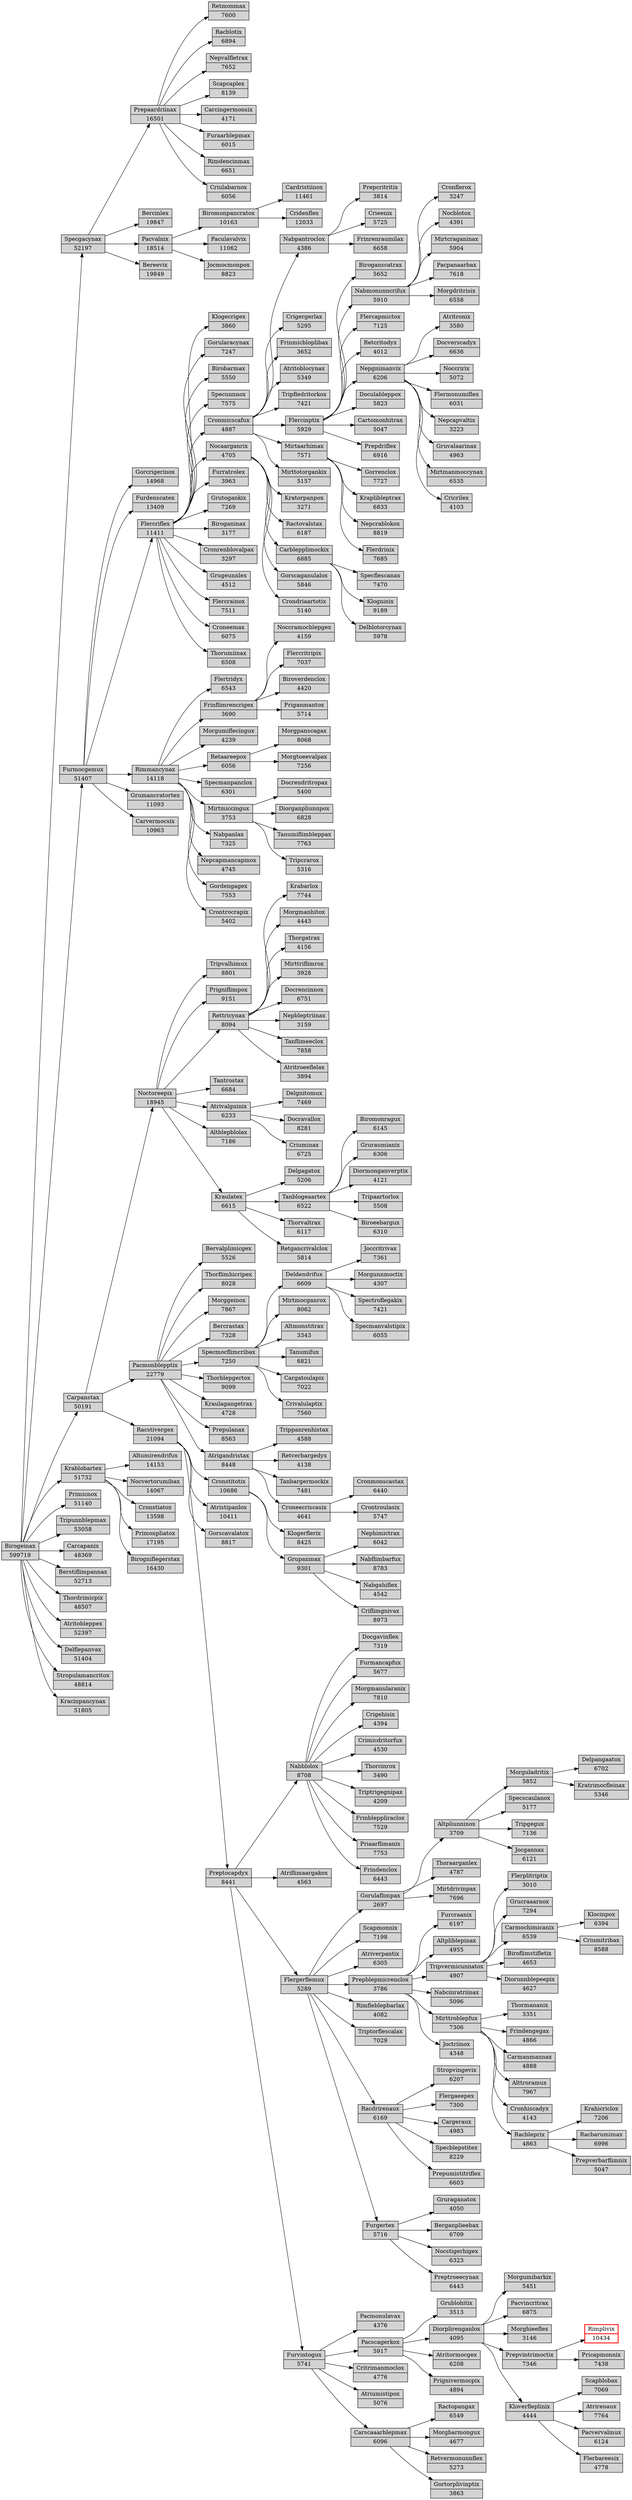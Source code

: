 digraph g { 
graph [rankdir=LR]
node [shape=record fillcolor=lightgrey style=filled]
  Birogeinax [label="Birogeinax|599719"]
  Specgacynax [label="Specgacynax|52197"]
  Prepaardriinax [label="Prepaardriinax|16501"]
  Retmonmax [label="Retmonmax|7600"]
  Racblotix [label="Racblotix|6894"]
  Nepvalfletrax [label="Nepvalfletrax|7652"]
  Scapcaplex [label="Scapcaplex|8139"]
  Carcingermonsix [label="Carcingermonsix|4171"]
  Furaarblepmax [label="Furaarblepmax|6015"]
  Rimdencinmax [label="Rimdencinmax|6651"]
  Criulabarnox [label="Criulabarnox|6056"]
  Bercinlex [label="Bercinlex|19847"]
  Pacvalnix [label="Pacvalnix|18514"]
  Biromonpancratox [label="Biromonpancratox|10163"]
  Cardristiinox [label="Cardristiinox|11461"]
  Cridenflex [label="Cridenflex|12033"]
  Paculavalvix [label="Paculavalvix|11062"]
  Jocmocmonpox [label="Jocmocmonpox|8823"]
  Bereevix [label="Bereevix|19849"]
  Furmocgemux [label="Furmocgemux|51407"]
  Gorcrigerinox [label="Gorcrigerinox|14968"]
  Furdenscatex [label="Furdenscatex|13409"]
  Flercriflex [label="Flercriflex|11411"]
  Klogecrigex [label="Klogecrigex|3860"]
  Gorularacynax [label="Gorularacynax|7247"]
  Birobarmax [label="Birobarmax|5550"]
  Specunnnox [label="Specunnnox|7575"]
  Cronmicscafux [label="Cronmicscafux|4887"]
  Nabpantroclox [label="Nabpantroclox|4386"]
  Prepcritritix [label="Prepcritritix|3814"]
  Crieenix [label="Crieenix|5725"]
  Frinrenraumilax [label="Frinrenraumilax|6658"]
  Crigergerlax [label="Crigergerlax|5295"]
  Frinmicbloplibax [label="Frinmicbloplibax|3652"]
  Atritoblocynax [label="Atritoblocynax|5349"]
  Tripfledritorkox [label="Tripfledritorkox|7421"]
  Flercinptix [label="Flercinptix|5929"]
  Biroganscatrax [label="Biroganscatrax|5652"]
  Nabmonunncrifux [label="Nabmonunncrifux|5910"]
  Cronflerox [label="Cronflerox|3247"]
  Nocblotox [label="Nocblotox|4391"]
  Mirtcraganinax [label="Mirtcraganinax|5904"]
  Pacpanaarbax [label="Pacpanaarbax|7618"]
  Morgdritrisix [label="Morgdritrisix|6558"]
  Flercapmictox [label="Flercapmictox|7125"]
  Retcritodyx [label="Retcritodyx|4012"]
  Nepgnimanvix [label="Nepgnimanvix|6206"]
  Atritronix [label="Atritronix|3580"]
  Docverscadyx [label="Docverscadyx|6636"]
  Noccririx [label="Noccririx|5072"]
  Flermonumiflex [label="Flermonumiflex|6031"]
  Nepcapvaltix [label="Nepcapvaltix|3223"]
  Gruvalaarinax [label="Gruvalaarinax|4963"]
  Mirtmanmoccynax [label="Mirtmanmoccynax|6535"]
  Cricrilex [label="Cricrilex|4103"]
  Doculableppox [label="Doculableppox|5823"]
  Cartomonhitrax [label="Cartomonhitrax|5047"]
  Prepdriflex [label="Prepdriflex|6916"]
  Mirtaarhimax [label="Mirtaarhimax|7571"]
  Gorrenclox [label="Gorrenclox|7727"]
  Kraplibleptrax [label="Kraplibleptrax|6833"]
  Nepcrablokox [label="Nepcrablokox|8819"]
  Flerdrinix [label="Flerdrinix|7685"]
  Mirttotorgankix [label="Mirttotorgankix|5157"]
  Nocaarganrix [label="Nocaarganrix|4705"]
  Kratorpanpox [label="Kratorpanpox|3271"]
  Ractovalstax [label="Ractovalstax|6187"]
  Carblepplimockix [label="Carblepplimockix|6885"]
  Specflescanax [label="Specflescanax|7470"]
  Klogninix [label="Klogninix|9189"]
  Delblotorcynax [label="Delblotorcynax|5978"]
  Gorscaganulalox [label="Gorscaganulalox|5846"]
  Crondriaartotix [label="Crondriaartotix|5140"]
  Furratrolex [label="Furratrolex|3963"]
  Grutogankix [label="Grutogankix|7269"]
  Biroganinax [label="Biroganinax|3177"]
  Cronrenblovalpax [label="Cronrenblovalpax|3297"]
  Grugeunnlex [label="Grugeunnlex|4512"]
  Flercrainox [label="Flercrainox|7511"]
  Croneemax [label="Croneemax|6075"]
  Thorumiinax [label="Thorumiinax|6508"]
  Rimmancynax [label="Rimmancynax|14118"]
  Flertridyx [label="Flertridyx|6543"]
  Frinflimrencrigex [label="Frinflimrencrigex|3690"]
  Noccramocblepgex [label="Noccramocblepgex|4159"]
  Flercritripix [label="Flercritripix|7037"]
  Biroverdenclox [label="Biroverdenclox|4420"]
  Priganmantox [label="Priganmantox|5714"]
  Morgumiflecingux [label="Morgumiflecingux|4239"]
  Retaareepox [label="Retaareepox|6056"]
  Morgpanscagax [label="Morgpanscagax|8068"]
  Morgtoeevalpax [label="Morgtoeevalpax|7256"]
  Specmanpanclox [label="Specmanpanclox|6301"]
  Mirtmiccingux [label="Mirtmiccingux|3753"]
  Docrendritropax [label="Docrendritropax|5400"]
  Diorganpliunnpox [label="Diorganpliunnpox|6828"]
  Tanumiflimbleppax [label="Tanumiflimbleppax|7763"]
  Tripcrarox [label="Tripcrarox|5316"]
  Nabpanlax [label="Nabpanlax|7325"]
  Nepcapmancapinox [label="Nepcapmancapinox|4745"]
  Gordengagex [label="Gordengagex|7553"]
  Crontrocrapix [label="Crontrocrapix|5402"]
  Grumancratortex [label="Grumancratortex|11093"]
  Carvermocsix [label="Carvermocsix|10963"]
  Carpanstax [label="Carpanstax|50191"]
  Noctoreepix [label="Noctoreepix|18945"]
  Tripvalhimux [label="Tripvalhimux|8801"]
  Prigniflimpox [label="Prigniflimpox|9151"]
  Rettricynax [label="Rettricynax|8094"]
  Krabarlox [label="Krabarlox|7744"]
  Morgmanhitox [label="Morgmanhitox|4443"]
  Thorgatrax [label="Thorgatrax|4156"]
  Mirttriflimrox [label="Mirttriflimrox|3928"]
  Docrencinnox [label="Docrencinnox|6751"]
  Nepbleptriinax [label="Nepbleptriinax|3159"]
  Tanflimeeclox [label="Tanflimeeclox|7858"]
  Atritroeeflelax [label="Atritroeeflelax|3894"]
  Tantrostax [label="Tantrostax|6684"]
  Atrivalgninix [label="Atrivalgninix|6233"]
  Delgnitomux [label="Delgnitomux|7469"]
  Docravallox [label="Docravallox|8281"]
  Criuminax [label="Criuminax|6725"]
  Altblepblolax [label="Altblepblolax|7186"]
  Kraulatex [label="Kraulatex|6615"]
  Delgagatox [label="Delgagatox|5206"]
  Tanblogeaartex [label="Tanblogeaartex|6522"]
  Biromonragux [label="Biromonragux|6145"]
  Gruraumianix [label="Gruraumianix|6306"]
  Diormonganverptix [label="Diormonganverptix|4121"]
  Tripaartorlox [label="Tripaartorlox|5508"]
  Biroeebargux [label="Biroeebargux|6310"]
  Thorvaltrax [label="Thorvaltrax|6117"]
  Retgancrivalclox [label="Retgancrivalclox|5814"]
  Pacmonblepptix [label="Pacmonblepptix|22779"]
  Bervalplimicgex [label="Bervalplimicgex|5526"]
  Thorflimhicripex [label="Thorflimhicripex|8028"]
  Morggeinox [label="Morggeinox|7867"]
  Bercrastax [label="Bercrastax|7328"]
  Specmocflimcribax [label="Specmocflimcribax|7250"]
  Deldendrifux [label="Deldendrifux|6609"]
  Joccritrivax [label="Joccritrivax|7361"]
  Morgunnmoctix [label="Morgunnmoctix|4307"]
  Spectroflegakix [label="Spectroflegakix|7421"]
  Specmanvalstipix [label="Specmanvalstipix|6055"]
  Mirtmocganrox [label="Mirtmocganrox|8062"]
  Altmonstitrax [label="Altmonstitrax|3343"]
  Tanumifux [label="Tanumifux|6821"]
  Cargatoulapix [label="Cargatoulapix|7022"]
  Crivalulaptix [label="Crivalulaptix|7560"]
  Thorblepgertox [label="Thorblepgertox|9099"]
  Kraulagangetrax [label="Kraulagangetrax|4728"]
  Prepulanax [label="Prepulanax|8563"]
  Atrigandristax [label="Atrigandristax|8448"]
  Trippanrenhistax [label="Trippanrenhistax|4588"]
  Retverbargedyx [label="Retverbargedyx|4138"]
  Tanbargermockix [label="Tanbargermockix|7481"]
  Croneecriscasix [label="Croneecriscasix|4641"]
  Cronmonscastax [label="Cronmonscastax|6440"]
  Crontroulasix [label="Crontroulasix|5747"]
  Racstivergex [label="Racstivergex|21094"]
  Cronstitotix [label="Cronstitotix|10686"]
  Klogerflerix [label="Klogerflerix|8425"]
  Grupanmax [label="Grupanmax|9301"]
  Nephimictrax [label="Nephimictrax|6042"]
  Nabflimbarfux [label="Nabflimbarfux|8783"]
  Nabgahiflex [label="Nabgahiflex|4542"]
  Criflimgnivax [label="Criflimgnivax|8973"]
  Atristipanlox [label="Atristipanlox|10411"]
  Gorscavalatox [label="Gorscavalatox|8817"]
  Preptocapdyx [label="Preptocapdyx|8441"]
  Nabblolox [label="Nabblolox|8708"]
  Docgavinflex [label="Docgavinflex|7319"]
  Furmancapfux [label="Furmancapfux|5677"]
  Morgmanularanix [label="Morgmanularanix|7810"]
  Crigehisix [label="Crigehisix|4394"]
  Crimicdritorfux [label="Crimicdritorfux|4530"]
  Thorcinrox [label="Thorcinrox|3490"]
  Triptrigegnipax [label="Triptrigegnipax|4209"]
  Frinbleppliraclox [label="Frinbleppliraclox|7529"]
  Priaarflimanix [label="Priaarflimanix|7753"]
  Frindenclox [label="Frindenclox|6443"]
  Atriflimaargakox [label="Atriflimaargakox|4563"]
  Flergerflemux [label="Flergerflemux|5289"]
  Gorulaflimpax [label="Gorulaflimpax|2697"]
  Altpliunninox [label="Altpliunninox|3709"]
  Morguladritix [label="Morguladritix|5852"]
  Delpangaatox [label="Delpangaatox|6702"]
  Kratrimocfleinax [label="Kratrimocfleinax|5346"]
  Specscaulanox [label="Specscaulanox|5177"]
  Tripgegux [label="Tripgegux|7136"]
  Jocgannax [label="Jocgannax|6121"]
  Thoraarganlex [label="Thoraarganlex|4787"]
  Mirtdrivinpax [label="Mirtdrivinpax|7696"]
  Scapmonnix [label="Scapmonnix|7198"]
  Atriverpantix [label="Atriverpantix|6305"]
  Prepblepmicrenclox [label="Prepblepmicrenclox|3786"]
  Furcraanix [label="Furcraanix|6197"]
  Altpliblepinax [label="Altpliblepinax|4955"]
  Tripvermicunnatox [label="Tripvermicunnatox|4907"]
  Flerplitriptix [label="Flerplitriptix|3010"]
  Grucraaarnox [label="Grucraaarnox|7294"]
  Carmochimicanix [label="Carmochimicanix|6539"]
  Klocinpox [label="Klocinpox|6394"]
  Criumitribax [label="Criumitribax|8588"]
  Biroflimstifletix [label="Biroflimstifletix|4653"]
  Diorunnblepeepix [label="Diorunnblepeepix|4627"]
  Nabcinratriinax [label="Nabcinratriinax|5096"]
  Mirttroblepfux [label="Mirttroblepfux|7306"]
  Thormananix [label="Thormananix|3351"]
  Frindengegax [label="Frindengegax|4866"]
  Carmanmannax [label="Carmanmannax|4888"]
  Alttroramux [label="Alttroramux|7967"]
  Cronhiscadyx [label="Cronhiscadyx|4143"]
  Racbleprix [label="Racbleprix|4863"]
  Krahicriclox [label="Krahicriclox|7206"]
  Racbarumimax [label="Racbarumimax|6996"]
  Prepverbarflimnix [label="Prepverbarflimnix|5047"]
  Joctriinox [label="Joctriinox|4348"]
  Rimfleblepbarlax [label="Rimfleblepbarlax|4082"]
  Triptorflescalax [label="Triptorflescalax|7029"]
  Racdrirenaux [label="Racdrirenaux|6169"]
  Stropvingevix [label="Stropvingevix|6207"]
  Flergaeepex [label="Flergaeepex|7300"]
  Cargeraux [label="Cargeraux|4983"]
  Specblepstitex [label="Specblepstitex|8229"]
  Prepumistitriflex [label="Prepumistitriflex|6603"]
  Furgertex [label="Furgertex|5716"]
  Gruraganatox [label="Gruraganatox|4050"]
  Berganplieebax [label="Berganplieebax|6709"]
  Nocstigerhigex [label="Nocstigerhigex|6323"]
  Preptroeecynax [label="Preptroeecynax|6443"]
  Furvintogux [label="Furvintogux|5741"]
  Pacmonulavax [label="Pacmonulavax|4376"]
  Pacscagerkox [label="Pacscagerkox|5917"]
  Grublohitix [label="Grublohitix|3513"]
  Diorplirenganlox [label="Diorplirenganlox|4095"]
  Morgumibarkix [label="Morgumibarkix|5451"]
  Pacvincritrax [label="Pacvincritrax|6875"]
  Morghieeflex [label="Morghieeflex|3146"]
  Prepvintrimoctix [label="Prepvintrimoctix|7346"]
  Rimplivix [label="Rimplivix|10434" color=red style=bold]
  Pricapmonnix [label="Pricapmonnix|7438"]
  Kloverfleplinix [label="Kloverfleplinix|4444"]
  Scapblobax [label="Scapblobax|7069"]
  Atrirenaux [label="Atrirenaux|7764"]
  Pacvervalmux [label="Pacvervalmux|6124"]
  Flerbareesix [label="Flerbareesix|4778"]
  Atritormocgex [label="Atritormocgex|6208"]
  Prignivermocpix [label="Prignivermocpix|4894"]
  Critrimanmoclox [label="Critrimanmoclox|4776"]
  Atriumistipox [label="Atriumistipox|5076"]
  Carscaaarblepmax [label="Carscaaarblepmax|6096"]
  Ractopangax [label="Ractopangax|6549"]
  Morgbarmongux [label="Morgbarmongux|4677"]
  Retvermonunnflex [label="Retvermonunnflex|5273"]
  Gortorplivinptix [label="Gortorplivinptix|3863"]
  Krablobartex [label="Krablobartex|51732"]
  Altumirendrifux [label="Altumirendrifux|14153"]
  Nocvertorumibax [label="Nocvertorumibax|14067"]
  Cronstiatox [label="Cronstiatox|13598"]
  Primonpliatox [label="Primonpliatox|17195"]
  Birogniflegerstax [label="Birogniflegerstax|16430"]
  Primicnox [label="Primicnox|51140"]
  Tripunnblepmax [label="Tripunnblepmax|53058"]
  Carcapanix [label="Carcapanix|48369"]
  Berstiflimpannax [label="Berstiflimpannax|52713"]
  Thordrimicpix [label="Thordrimicpix|48507"]
  Atritobleppex [label="Atritobleppex|52397"]
  Delflepanvax [label="Delflepanvax|51404"]
  Stropulamancritox [label="Stropulamancritox|48814"]
  Kracinpancynax [label="Kracinpancynax|51805"]
  Birogeinax -> Specgacynax;
  Birogeinax -> Furmocgemux;
  Birogeinax -> Carpanstax;
  Birogeinax -> Krablobartex;
  Birogeinax -> Primicnox;
  Birogeinax -> Tripunnblepmax;
  Birogeinax -> Carcapanix;
  Birogeinax -> Berstiflimpannax;
  Birogeinax -> Thordrimicpix;
  Birogeinax -> Atritobleppex;
  Birogeinax -> Delflepanvax;
  Birogeinax -> Stropulamancritox;
  Birogeinax -> Kracinpancynax;
  Specgacynax -> Prepaardriinax;
  Specgacynax -> Bercinlex;
  Specgacynax -> Pacvalnix;
  Specgacynax -> Bereevix;
  Prepaardriinax -> Retmonmax;
  Prepaardriinax -> Racblotix;
  Prepaardriinax -> Nepvalfletrax;
  Prepaardriinax -> Scapcaplex;
  Prepaardriinax -> Carcingermonsix;
  Prepaardriinax -> Furaarblepmax;
  Prepaardriinax -> Rimdencinmax;
  Prepaardriinax -> Criulabarnox;
  Pacvalnix -> Biromonpancratox;
  Pacvalnix -> Paculavalvix;
  Pacvalnix -> Jocmocmonpox;
  Biromonpancratox -> Cardristiinox;
  Biromonpancratox -> Cridenflex;
  Furmocgemux -> Gorcrigerinox;
  Furmocgemux -> Furdenscatex;
  Furmocgemux -> Flercriflex;
  Furmocgemux -> Rimmancynax;
  Furmocgemux -> Grumancratortex;
  Furmocgemux -> Carvermocsix;
  Flercriflex -> Klogecrigex;
  Flercriflex -> Gorularacynax;
  Flercriflex -> Birobarmax;
  Flercriflex -> Specunnnox;
  Flercriflex -> Cronmicscafux;
  Flercriflex -> Nocaarganrix;
  Flercriflex -> Furratrolex;
  Flercriflex -> Grutogankix;
  Flercriflex -> Biroganinax;
  Flercriflex -> Cronrenblovalpax;
  Flercriflex -> Grugeunnlex;
  Flercriflex -> Flercrainox;
  Flercriflex -> Croneemax;
  Flercriflex -> Thorumiinax;
  Cronmicscafux -> Nabpantroclox;
  Cronmicscafux -> Crigergerlax;
  Cronmicscafux -> Frinmicbloplibax;
  Cronmicscafux -> Atritoblocynax;
  Cronmicscafux -> Tripfledritorkox;
  Cronmicscafux -> Flercinptix;
  Cronmicscafux -> Mirtaarhimax;
  Cronmicscafux -> Mirttotorgankix;
  Nabpantroclox -> Prepcritritix;
  Nabpantroclox -> Crieenix;
  Nabpantroclox -> Frinrenraumilax;
  Flercinptix -> Biroganscatrax;
  Flercinptix -> Nabmonunncrifux;
  Flercinptix -> Flercapmictox;
  Flercinptix -> Retcritodyx;
  Flercinptix -> Nepgnimanvix;
  Flercinptix -> Doculableppox;
  Flercinptix -> Cartomonhitrax;
  Flercinptix -> Prepdriflex;
  Nabmonunncrifux -> Cronflerox;
  Nabmonunncrifux -> Nocblotox;
  Nabmonunncrifux -> Mirtcraganinax;
  Nabmonunncrifux -> Pacpanaarbax;
  Nabmonunncrifux -> Morgdritrisix;
  Nepgnimanvix -> Atritronix;
  Nepgnimanvix -> Docverscadyx;
  Nepgnimanvix -> Noccririx;
  Nepgnimanvix -> Flermonumiflex;
  Nepgnimanvix -> Nepcapvaltix;
  Nepgnimanvix -> Gruvalaarinax;
  Nepgnimanvix -> Mirtmanmoccynax;
  Nepgnimanvix -> Cricrilex;
  Mirtaarhimax -> Gorrenclox;
  Mirtaarhimax -> Kraplibleptrax;
  Mirtaarhimax -> Nepcrablokox;
  Mirtaarhimax -> Flerdrinix;
  Nocaarganrix -> Kratorpanpox;
  Nocaarganrix -> Ractovalstax;
  Nocaarganrix -> Carblepplimockix;
  Nocaarganrix -> Gorscaganulalox;
  Nocaarganrix -> Crondriaartotix;
  Carblepplimockix -> Specflescanax;
  Carblepplimockix -> Klogninix;
  Carblepplimockix -> Delblotorcynax;
  Rimmancynax -> Flertridyx;
  Rimmancynax -> Frinflimrencrigex;
  Rimmancynax -> Morgumiflecingux;
  Rimmancynax -> Retaareepox;
  Rimmancynax -> Specmanpanclox;
  Rimmancynax -> Mirtmiccingux;
  Rimmancynax -> Nabpanlax;
  Rimmancynax -> Nepcapmancapinox;
  Rimmancynax -> Gordengagex;
  Rimmancynax -> Crontrocrapix;
  Frinflimrencrigex -> Noccramocblepgex;
  Frinflimrencrigex -> Flercritripix;
  Frinflimrencrigex -> Biroverdenclox;
  Frinflimrencrigex -> Priganmantox;
  Retaareepox -> Morgpanscagax;
  Retaareepox -> Morgtoeevalpax;
  Mirtmiccingux -> Docrendritropax;
  Mirtmiccingux -> Diorganpliunnpox;
  Mirtmiccingux -> Tanumiflimbleppax;
  Mirtmiccingux -> Tripcrarox;
  Carpanstax -> Noctoreepix;
  Carpanstax -> Pacmonblepptix;
  Carpanstax -> Racstivergex;
  Noctoreepix -> Tripvalhimux;
  Noctoreepix -> Prigniflimpox;
  Noctoreepix -> Rettricynax;
  Noctoreepix -> Tantrostax;
  Noctoreepix -> Atrivalgninix;
  Noctoreepix -> Altblepblolax;
  Noctoreepix -> Kraulatex;
  Rettricynax -> Krabarlox;
  Rettricynax -> Morgmanhitox;
  Rettricynax -> Thorgatrax;
  Rettricynax -> Mirttriflimrox;
  Rettricynax -> Docrencinnox;
  Rettricynax -> Nepbleptriinax;
  Rettricynax -> Tanflimeeclox;
  Rettricynax -> Atritroeeflelax;
  Atrivalgninix -> Delgnitomux;
  Atrivalgninix -> Docravallox;
  Atrivalgninix -> Criuminax;
  Kraulatex -> Delgagatox;
  Kraulatex -> Tanblogeaartex;
  Kraulatex -> Thorvaltrax;
  Kraulatex -> Retgancrivalclox;
  Tanblogeaartex -> Biromonragux;
  Tanblogeaartex -> Gruraumianix;
  Tanblogeaartex -> Diormonganverptix;
  Tanblogeaartex -> Tripaartorlox;
  Tanblogeaartex -> Biroeebargux;
  Pacmonblepptix -> Bervalplimicgex;
  Pacmonblepptix -> Thorflimhicripex;
  Pacmonblepptix -> Morggeinox;
  Pacmonblepptix -> Bercrastax;
  Pacmonblepptix -> Specmocflimcribax;
  Pacmonblepptix -> Thorblepgertox;
  Pacmonblepptix -> Kraulagangetrax;
  Pacmonblepptix -> Prepulanax;
  Pacmonblepptix -> Atrigandristax;
  Specmocflimcribax -> Deldendrifux;
  Specmocflimcribax -> Mirtmocganrox;
  Specmocflimcribax -> Altmonstitrax;
  Specmocflimcribax -> Tanumifux;
  Specmocflimcribax -> Cargatoulapix;
  Specmocflimcribax -> Crivalulaptix;
  Deldendrifux -> Joccritrivax;
  Deldendrifux -> Morgunnmoctix;
  Deldendrifux -> Spectroflegakix;
  Deldendrifux -> Specmanvalstipix;
  Atrigandristax -> Trippanrenhistax;
  Atrigandristax -> Retverbargedyx;
  Atrigandristax -> Tanbargermockix;
  Atrigandristax -> Croneecriscasix;
  Croneecriscasix -> Cronmonscastax;
  Croneecriscasix -> Crontroulasix;
  Racstivergex -> Cronstitotix;
  Racstivergex -> Atristipanlox;
  Racstivergex -> Gorscavalatox;
  Racstivergex -> Preptocapdyx;
  Cronstitotix -> Klogerflerix;
  Cronstitotix -> Grupanmax;
  Grupanmax -> Nephimictrax;
  Grupanmax -> Nabflimbarfux;
  Grupanmax -> Nabgahiflex;
  Grupanmax -> Criflimgnivax;
  Preptocapdyx -> Nabblolox;
  Preptocapdyx -> Atriflimaargakox;
  Preptocapdyx -> Flergerflemux;
  Preptocapdyx -> Furvintogux;
  Nabblolox -> Docgavinflex;
  Nabblolox -> Furmancapfux;
  Nabblolox -> Morgmanularanix;
  Nabblolox -> Crigehisix;
  Nabblolox -> Crimicdritorfux;
  Nabblolox -> Thorcinrox;
  Nabblolox -> Triptrigegnipax;
  Nabblolox -> Frinbleppliraclox;
  Nabblolox -> Priaarflimanix;
  Nabblolox -> Frindenclox;
  Flergerflemux -> Gorulaflimpax;
  Flergerflemux -> Scapmonnix;
  Flergerflemux -> Atriverpantix;
  Flergerflemux -> Prepblepmicrenclox;
  Flergerflemux -> Rimfleblepbarlax;
  Flergerflemux -> Triptorflescalax;
  Flergerflemux -> Racdrirenaux;
  Flergerflemux -> Furgertex;
  Gorulaflimpax -> Altpliunninox;
  Gorulaflimpax -> Thoraarganlex;
  Gorulaflimpax -> Mirtdrivinpax;
  Altpliunninox -> Morguladritix;
  Altpliunninox -> Specscaulanox;
  Altpliunninox -> Tripgegux;
  Altpliunninox -> Jocgannax;
  Morguladritix -> Delpangaatox;
  Morguladritix -> Kratrimocfleinax;
  Prepblepmicrenclox -> Furcraanix;
  Prepblepmicrenclox -> Altpliblepinax;
  Prepblepmicrenclox -> Tripvermicunnatox;
  Prepblepmicrenclox -> Nabcinratriinax;
  Prepblepmicrenclox -> Mirttroblepfux;
  Prepblepmicrenclox -> Joctriinox;
  Tripvermicunnatox -> Flerplitriptix;
  Tripvermicunnatox -> Grucraaarnox;
  Tripvermicunnatox -> Carmochimicanix;
  Tripvermicunnatox -> Biroflimstifletix;
  Tripvermicunnatox -> Diorunnblepeepix;
  Carmochimicanix -> Klocinpox;
  Carmochimicanix -> Criumitribax;
  Mirttroblepfux -> Thormananix;
  Mirttroblepfux -> Frindengegax;
  Mirttroblepfux -> Carmanmannax;
  Mirttroblepfux -> Alttroramux;
  Mirttroblepfux -> Cronhiscadyx;
  Mirttroblepfux -> Racbleprix;
  Racbleprix -> Krahicriclox;
  Racbleprix -> Racbarumimax;
  Racbleprix -> Prepverbarflimnix;
  Racdrirenaux -> Stropvingevix;
  Racdrirenaux -> Flergaeepex;
  Racdrirenaux -> Cargeraux;
  Racdrirenaux -> Specblepstitex;
  Racdrirenaux -> Prepumistitriflex;
  Furgertex -> Gruraganatox;
  Furgertex -> Berganplieebax;
  Furgertex -> Nocstigerhigex;
  Furgertex -> Preptroeecynax;
  Furvintogux -> Pacmonulavax;
  Furvintogux -> Pacscagerkox;
  Furvintogux -> Critrimanmoclox;
  Furvintogux -> Atriumistipox;
  Furvintogux -> Carscaaarblepmax;
  Pacscagerkox -> Grublohitix;
  Pacscagerkox -> Diorplirenganlox;
  Pacscagerkox -> Atritormocgex;
  Pacscagerkox -> Prignivermocpix;
  Diorplirenganlox -> Morgumibarkix;
  Diorplirenganlox -> Pacvincritrax;
  Diorplirenganlox -> Morghieeflex;
  Diorplirenganlox -> Prepvintrimoctix;
  Diorplirenganlox -> Kloverfleplinix;
  Prepvintrimoctix -> Rimplivix;
  Prepvintrimoctix -> Pricapmonnix;
  Kloverfleplinix -> Scapblobax;
  Kloverfleplinix -> Atrirenaux;
  Kloverfleplinix -> Pacvervalmux;
  Kloverfleplinix -> Flerbareesix;
  Carscaaarblepmax -> Ractopangax;
  Carscaaarblepmax -> Morgbarmongux;
  Carscaaarblepmax -> Retvermonunnflex;
  Carscaaarblepmax -> Gortorplivinptix;
  Krablobartex -> Altumirendrifux;
  Krablobartex -> Nocvertorumibax;
  Krablobartex -> Cronstiatox;
  Krablobartex -> Primonpliatox;
  Krablobartex -> Birogniflegerstax;
}